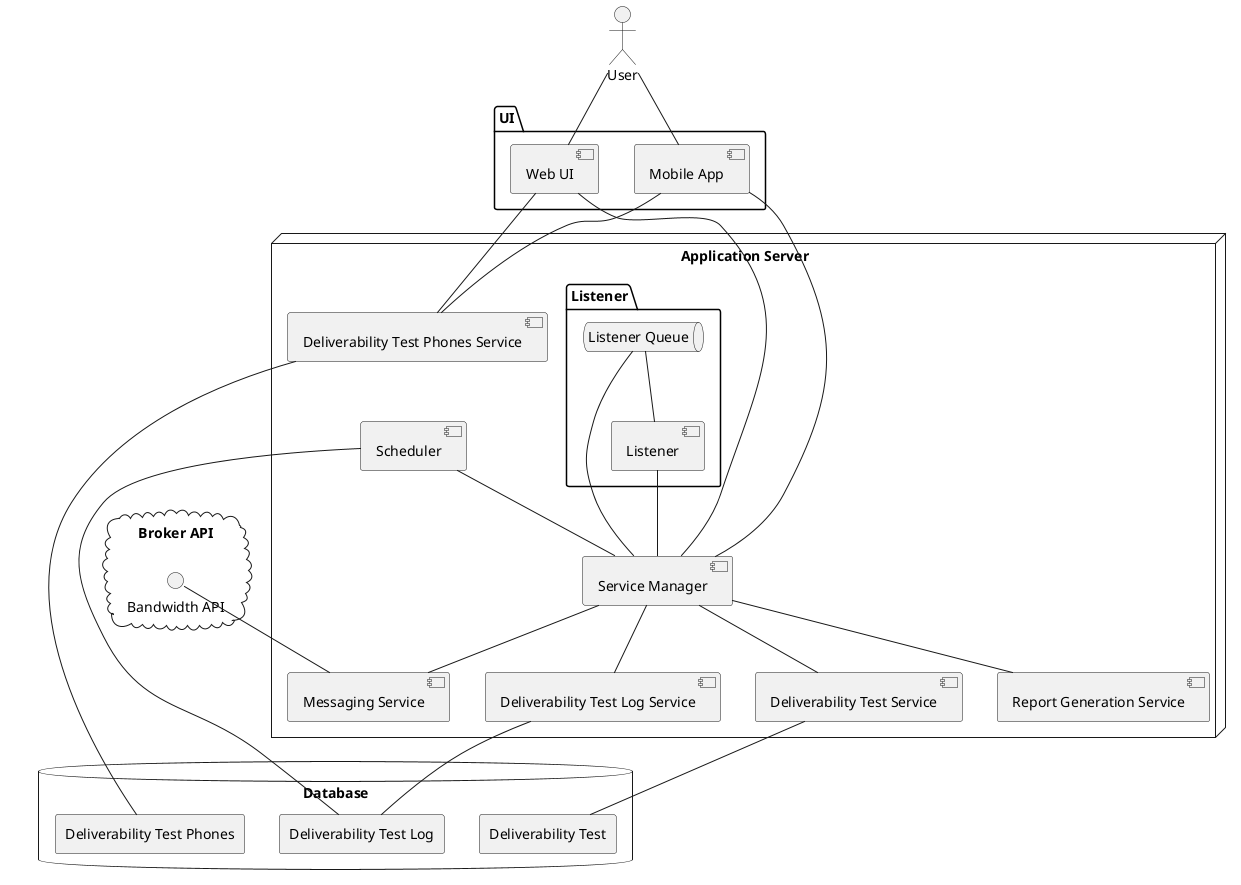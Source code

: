 @startuml

/'Defines all the components in the diagram, including the actor.'/
User as user

package UI {
    component "Web UI" as web_ui
    component "Mobile App" as mobile_app
}

node "Application Server" {
    component "Service Manager" as service_manager

    package "Listener" {
        queue "Listener Queue" as listener_queue
        component "Listener" as listener
    }

    component "Deliverability Test Log Service" as dtl_service
    component "Deliverability Test Service" as dt_service
    component "Deliverability Test Phones Service" as dtp_service
    component "Report Generation Service" as rg_service
    component "Scheduler" as scheduler
    component "Messaging Service" as messenger
}

cloud "Broker API" {
    interface "Bandwidth API" as bandwidth
}

database Database {
    skinparam componentStyle rectangle
    component "Deliverability Test Log" as dtl
    component "Deliverability Test" as dt
    component "Deliverability Test Phones" as dtp
    skinparam componentStyle uml2
}

/'Defines the interactions between the components in the diagram.'/
/'Frontend Interactions'/
user -- web_ui
user -- mobile_app
web_ui -- service_manager
mobile_app -- service_manager
web_ui -- dtp_service
mobile_app -- dtp_service

/'Backend Interactions'/
service_manager -- listener_queue
listener_queue -- listener
listener -- service_manager
service_manager -- dt_service
service_manager -- dtl_service
service_manager -- rg_service
scheduler -- service_manager
service_manager -- messenger

/'Database Interactions'/
scheduler -- dtl
dtp_service -- dtp
dtl_service -- dtl
dt_service -- dt

/'Third Party Interactions'/
bandwidth -- messenger
@enduml
